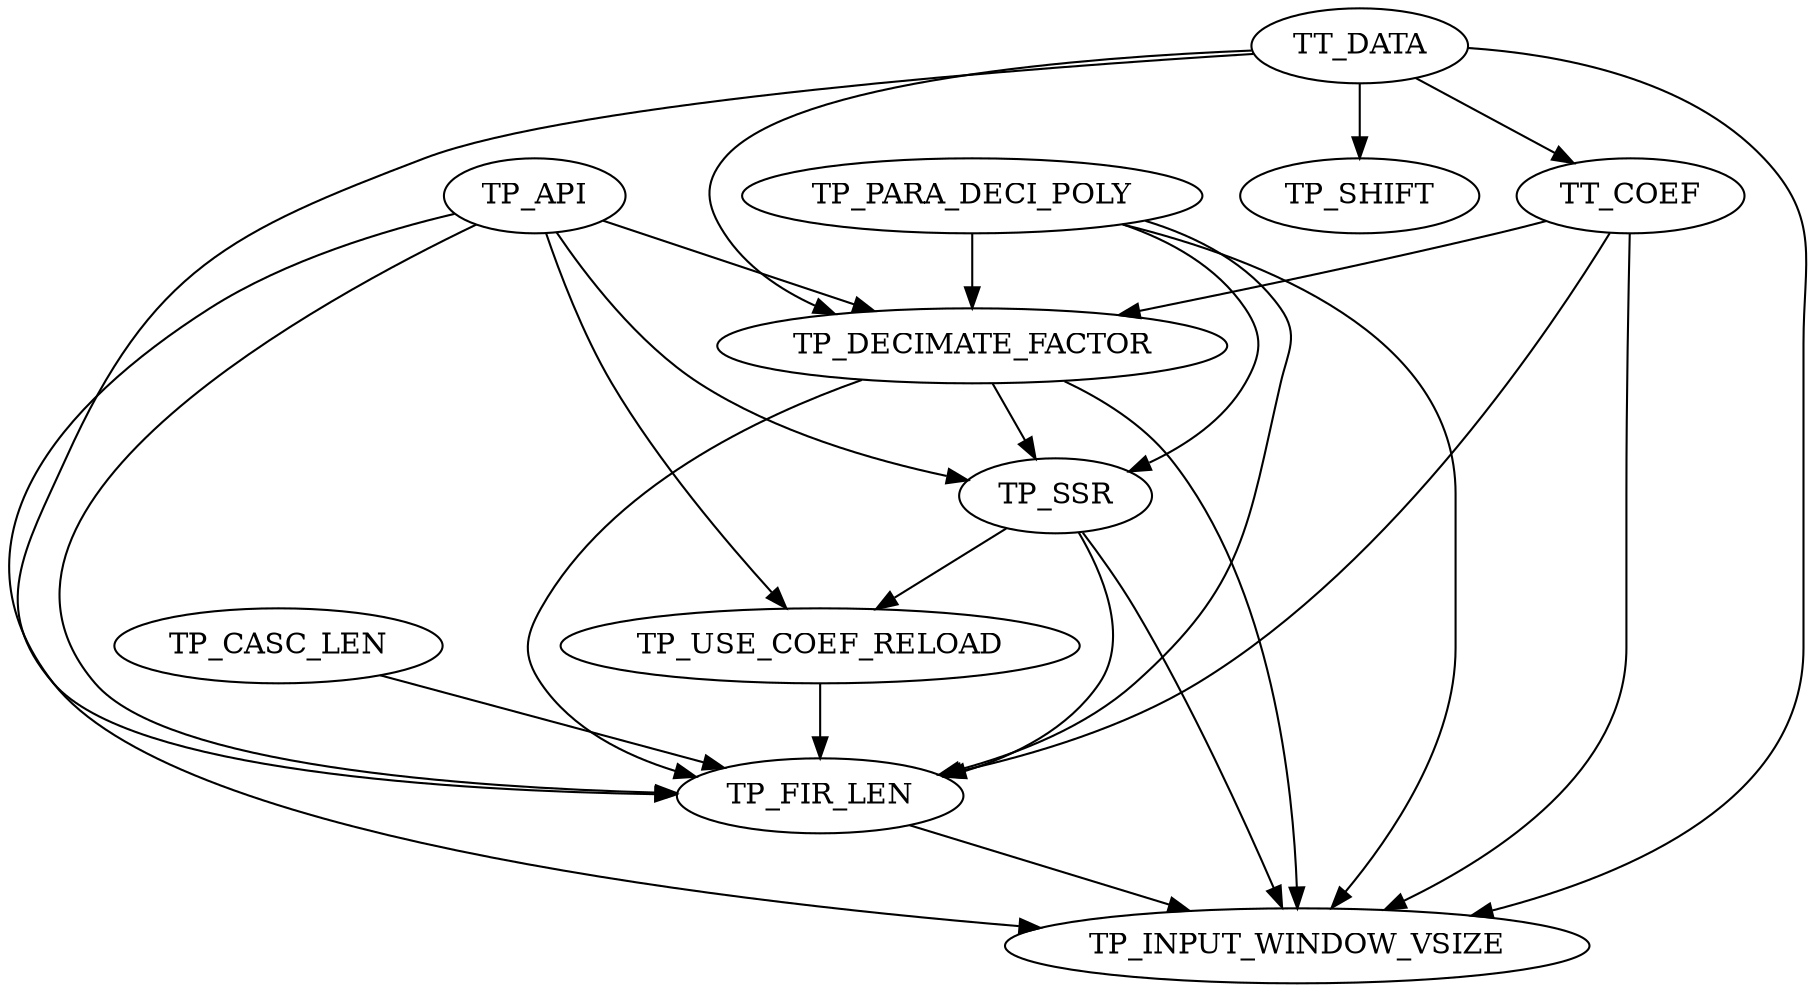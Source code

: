 digraph G {
TP_API -> TP_SSR;
TP_DECIMATE_FACTOR -> TP_SSR;
TP_PARA_DECI_POLY -> TP_SSR;
TT_DATA -> TP_FIR_LEN;
TT_COEF -> TP_FIR_LEN;
TP_DECIMATE_FACTOR -> TP_FIR_LEN;
TP_CASC_LEN -> TP_FIR_LEN;
TP_API -> TP_FIR_LEN;
TP_USE_COEF_RELOAD -> TP_FIR_LEN;
TP_SSR -> TP_FIR_LEN;
TP_PARA_DECI_POLY -> TP_FIR_LEN;
TT_DATA -> TT_COEF;
TT_DATA -> TP_SHIFT;
TT_DATA -> TP_DECIMATE_FACTOR;
TT_COEF -> TP_DECIMATE_FACTOR;
TP_API -> TP_DECIMATE_FACTOR;
TP_PARA_DECI_POLY -> TP_DECIMATE_FACTOR;
TT_DATA -> TP_INPUT_WINDOW_VSIZE;
TT_COEF -> TP_INPUT_WINDOW_VSIZE;
TP_FIR_LEN -> TP_INPUT_WINDOW_VSIZE;
TP_DECIMATE_FACTOR -> TP_INPUT_WINDOW_VSIZE;
TP_API -> TP_INPUT_WINDOW_VSIZE;
TP_SSR -> TP_INPUT_WINDOW_VSIZE;
TP_PARA_DECI_POLY -> TP_INPUT_WINDOW_VSIZE;
TP_API -> TP_USE_COEF_RELOAD;
TP_SSR -> TP_USE_COEF_RELOAD;
}
